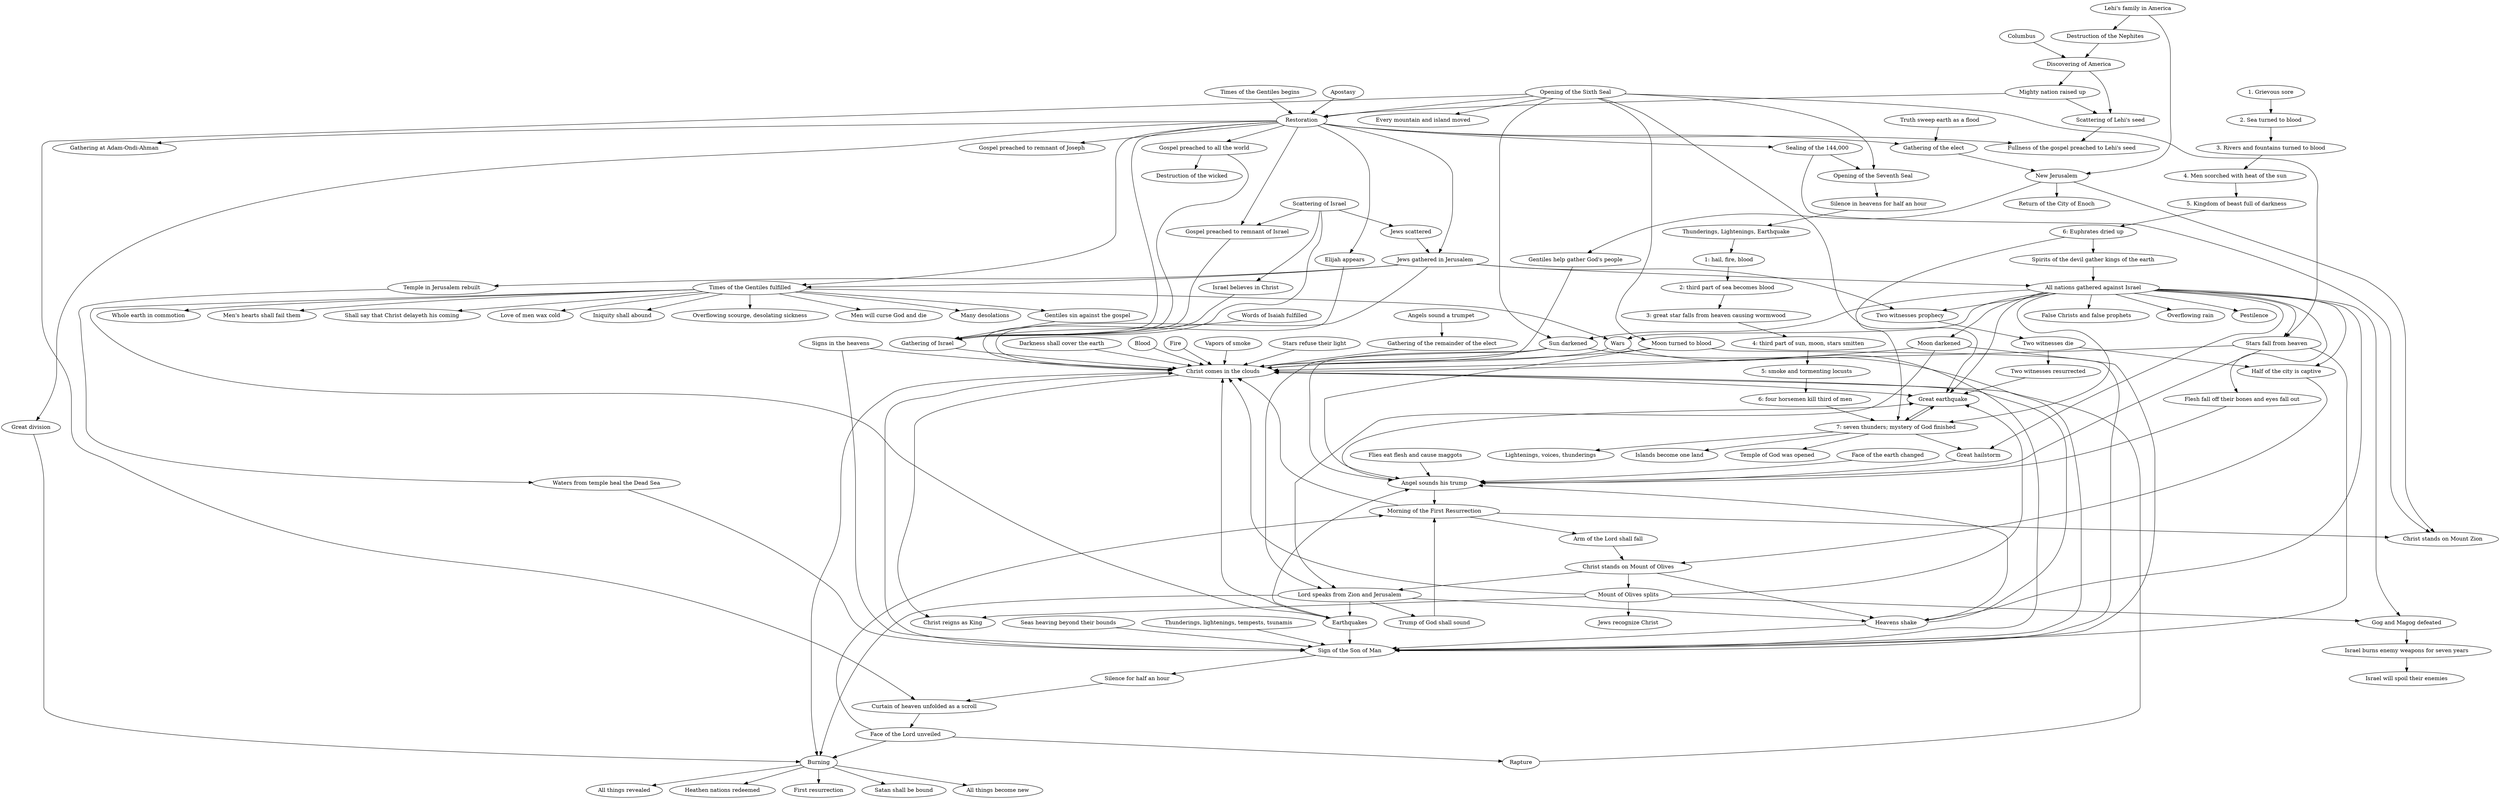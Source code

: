 digraph {
	"Opening of the Sixth Seal" -> "Restoration"
	"Apostasy" -> "Restoration"
	"Mighty nation raised up" -> "Restoration"
	"Times of the Gentiles begins" -> "Restoration"
	"Restoration" -> "Gathering of Israel"
	"Restoration" -> "Elijah appears"
	"Restoration" -> "Sealing of the 144,000"
	"Restoration" -> "Fullness of the gospel preached to Lehi's seed"
	"Restoration" -> "Great division"
	"Restoration" -> "Gospel preached to remnant of Joseph"
	"Restoration" -> "Gospel preached to remnant of Israel"
	"Restoration" -> "Gathering of the elect"
	"Restoration" -> "Gospel preached to all the world"
	"Restoration" -> "Times of the Gentiles fulfilled"
	"Restoration" -> "Jews gathered in Jerusalem"
	"Restoration" -> "Gathering at Adam-Ondi-Ahman"
	"Scattering of Israel" -> "Gathering of Israel"
	"Israel believes in Christ" -> "Gathering of Israel"
	"Gospel preached to remnant of Israel" -> "Gathering of Israel"
	"Gentiles sin against the gospel" -> "Gathering of Israel"
	"Words of Isaiah fulfilled" -> "Gathering of Israel"
	"Gospel preached to all the world" -> "Gathering of Israel"
	"Gathering of Israel" -> "Christ comes in the clouds"
	"Scattering of Israel" -> "Israel believes in Christ"
	"Scattering of Israel" -> "Gospel preached to remnant of Israel"
	"Scattering of Israel" -> "Jews scattered"
	"Jews scattered" -> "Jews gathered in Jerusalem"
	"Jews gathered in Jerusalem" -> "Times of the Gentiles fulfilled"
	"Jews gathered in Jerusalem" -> "Two witnesses prophecy"
	"Jews gathered in Jerusalem" -> "Temple in Jerusalem rebuilt"
	"Jews gathered in Jerusalem" -> "All nations gathered against Israel"
	"Jews gathered in Jerusalem" -> "Christ comes in the clouds"
	"Spirits of the devil gather kings of the earth" -> "All nations gathered against Israel"
	"All nations gathered against Israel" -> "Great hailstorm"
	"All nations gathered against Israel" -> "Great earthquake"
	"All nations gathered against Israel" -> "Overflowing rain"
	"All nations gathered against Israel" -> "Pestilence"
	"All nations gathered against Israel" -> "Gog and Magog defeated"
	"All nations gathered against Israel" -> "Half of the city is captive"
	"All nations gathered against Israel" -> "Flesh fall off their bones and eyes fall out"
	"All nations gathered against Israel" -> "Two witnesses prophecy"
	"All nations gathered against Israel" -> "7: seven thunders; mystery of God finished"
	"All nations gathered against Israel" -> "Sun darkened"
	"All nations gathered against Israel" -> "Moon darkened"
	"All nations gathered against Israel" -> "False Christs and false prophets"
	"All nations gathered against Israel" -> "Wars"
	"All nations gathered against Israel" -> "Stars fall from heaven"
	"All nations gathered against Israel" -> "Heavens shake"
	"7: seven thunders; mystery of God finished" -> "Great hailstorm"
	"Great hailstorm" -> "Angel sounds his trump"
	"Opening of the Sixth Seal" -> "Great earthquake"
	"Two witnesses resurrected" -> "Great earthquake"
	"7: seven thunders; mystery of God finished" -> "Great earthquake"
	"Angel sounds his trump" -> "Great earthquake"
	"Mount of Olives splits" -> "Great earthquake"
	"Christ comes in the clouds" -> "Great earthquake"
	"Great earthquake" -> "7: seven thunders; mystery of God finished"
	"Mount of Olives splits" -> "Gog and Magog defeated"
	"Gog and Magog defeated" -> "Israel burns enemy weapons for seven years"
	"Israel burns enemy weapons for seven years" -> "Israel will spoil their enemies"
	"Opening of the Sixth Seal" -> "Sun darkened"
	"Sun darkened" -> "Lord speaks from Zion and Jerusalem"
	"Sun darkened" -> "Sign of the Son of Man"
	"Sun darkened" -> "Christ comes in the clouds"
	"Sun darkened" -> "Angel sounds his trump"
	"Opening of the Sixth Seal" -> "Moon turned to blood"
	"Moon turned to blood" -> "Angel sounds his trump"
	"Moon turned to blood" -> "Christ comes in the clouds"
	"Moon turned to blood" -> "Sign of the Son of Man"
	"Moon darkened" -> "Lord speaks from Zion and Jerusalem"
	"Moon darkened" -> "Sign of the Son of Man"
	"Moon darkened" -> "Christ comes in the clouds"
	"Christ stands on Mount of Olives" -> "Lord speaks from Zion and Jerusalem"
	"Lord speaks from Zion and Jerusalem" -> "Heavens shake"
	"Lord speaks from Zion and Jerusalem" -> "Earthquakes"
	"Lord speaks from Zion and Jerusalem" -> "Burning"
	"Lord speaks from Zion and Jerusalem" -> "Trump of God shall sound"
	"Christ stands on Mount of Olives" -> "Heavens shake"
	"Heavens shake" -> "Sign of the Son of Man"
	"Heavens shake" -> "Christ comes in the clouds"
	"Heavens shake" -> "Angel sounds his trump"
	"Times of the Gentiles fulfilled" -> "Earthquakes"
	"Earthquakes" -> "Angel sounds his trump"
	"Earthquakes" -> "Christ comes in the clouds"
	"Earthquakes" -> "Sign of the Son of Man"
	"Two witnesses die" -> "Half of the city is captive"
	"Half of the city is captive" -> "Christ stands on Mount of Olives"
	"Arm of the Lord shall fall" -> "Christ stands on Mount of Olives"
	"Christ stands on Mount of Olives" -> "Mount of Olives splits"
	"Mount of Olives splits" -> "Christ reigns as King"
	"Mount of Olives splits" -> "Christ comes in the clouds"
	"Mount of Olives splits" -> "Jews recognize Christ"
	"Christ comes in the clouds" -> "Christ reigns as King"
	"Flesh fall off their bones and eyes fall out" -> "Angel sounds his trump"
	"Sign of the Son of Man" -> "Christ comes in the clouds"
	"Gathering of the remainder of the elect" -> "Christ comes in the clouds"
	"Stars fall from heaven" -> "Christ comes in the clouds"
	"Signs in the heavens" -> "Christ comes in the clouds"
	"Rapture" -> "Christ comes in the clouds"
	"Morning of the First Resurrection" -> "Christ comes in the clouds"
	"Gentiles help gather God's people" -> "Christ comes in the clouds"
	"Stars refuse their light" -> "Christ comes in the clouds"
	"Wars" -> "Christ comes in the clouds"
	"Darkness shall cover the earth" -> "Christ comes in the clouds"
	"Elijah appears" -> "Christ comes in the clouds"
	"Blood" -> "Christ comes in the clouds"
	"Fire" -> "Christ comes in the clouds"
	"Vapors of smoke" -> "Christ comes in the clouds"
	"Christ comes in the clouds" -> "Burning"
	"Times of the Gentiles fulfilled" -> "Wars"
	"Wars" -> "Sign of the Son of Man"
	"Gospel preached to all the world" -> "Destruction of the wicked"
	"Opening of the Sixth Seal" -> "Stars fall from heaven"
	"Stars fall from heaven" -> "Sign of the Son of Man"
	"Stars fall from heaven" -> "Angel sounds his trump"
	"Waters from temple heal the Dead Sea" -> "Sign of the Son of Man"
	"Signs in the heavens" -> "Sign of the Son of Man"
	"Seas heaving beyond their bounds" -> "Sign of the Son of Man"
	"Thunderings, lightenings, tempests, tsunamis" -> "Sign of the Son of Man"
	"Sign of the Son of Man" -> "Silence for half an hour"
	"Angels sound a trumpet" -> "Gathering of the remainder of the elect"
	"Face of the Lord unveiled" -> "Rapture"
	"Angel sounds his trump" -> "Morning of the First Resurrection"
	"Trump of God shall sound" -> "Morning of the First Resurrection"
	"Face of the Lord unveiled" -> "Morning of the First Resurrection"
	"Morning of the First Resurrection" -> "Arm of the Lord shall fall"
	"Morning of the First Resurrection" -> "Christ stands on Mount Zion"
	"Opening of the Sixth Seal" -> "Curtain of heaven unfolded as a scroll"
	"Opening of the Sixth Seal" -> "Every mountain and island moved"
	"Opening of the Sixth Seal" -> "Opening of the Seventh Seal"
	"Silence for half an hour" -> "Curtain of heaven unfolded as a scroll"
	"Curtain of heaven unfolded as a scroll" -> "Face of the Lord unveiled"
	"Sealing of the 144,000" -> "Opening of the Seventh Seal"
	"Sealing of the 144,000" -> "Christ stands on Mount Zion"
	"Opening of the Seventh Seal" -> "Silence in heavens for half an hour"
	"Silence in heavens for half an hour" -> "Thunderings, Lightenings, Earthquake"
	"Thunderings, Lightenings, Earthquake" -> "1: hail, fire, blood"
	"1: hail, fire, blood" -> "2: third part of sea becomes blood"
	"2: third part of sea becomes blood" -> "3: great star falls from heaven causing wormwood"
	"3: great star falls from heaven causing wormwood" -> "4: third part of sun, moon, stars smitten"
	"4: third part of sun, moon, stars smitten" -> "5: smoke and tormenting locusts"
	"5: smoke and tormenting locusts" -> "6: four horsemen kill third of men"
	"6: four horsemen kill third of men" -> "7: seven thunders; mystery of God finished"
	"6: Euphrates dried up" -> "7: seven thunders; mystery of God finished"
	"7: seven thunders; mystery of God finished" -> "Temple of God was opened"
	"7: seven thunders; mystery of God finished" -> "Lightenings, voices, thunderings"
	"7: seven thunders; mystery of God finished" -> "Islands become one land"
	"Two witnesses prophecy" -> "Two witnesses die"
	"Two witnesses die" -> "Two witnesses resurrected"
	"New Jerusalem" -> "Christ stands on Mount Zion"
	"1. Grievous sore" -> "2. Sea turned to blood"
	"2. Sea turned to blood" -> "3. Rivers and fountains turned to blood"
	"3. Rivers and fountains turned to blood" -> "4. Men scorched with heat of the sun"
	"4. Men scorched with heat of the sun" -> "5. Kingdom of beast full of darkness"
	"5. Kingdom of beast full of darkness" -> "6: Euphrates dried up"
	"6: Euphrates dried up" -> "Spirits of the devil gather kings of the earth"
	"Lehi's family in America" -> "Destruction of the Nephites"
	"Lehi's family in America" -> "New Jerusalem"
	"Destruction of the Nephites" -> "Discovering of America"
	"Columbus" -> "Discovering of America"
	"Discovering of America" -> "Scattering of Lehi's seed"
	"Discovering of America" -> "Mighty nation raised up"
	"Mighty nation raised up" -> "Scattering of Lehi's seed"
	"Scattering of Lehi's seed" -> "Fullness of the gospel preached to Lehi's seed"
	"Great division" -> "Burning"
	"Face of the Lord unveiled" -> "Burning"
	"Burning" -> "All things revealed"
	"Burning" -> "Heathen nations redeemed"
	"Burning" -> "First resurrection"
	"Burning" -> "Satan shall be bound"
	"Burning" -> "All things become new"
	"Times of the Gentiles fulfilled" -> "Gentiles sin against the gospel"
	"Times of the Gentiles fulfilled" -> "Whole earth in commotion"
	"Times of the Gentiles fulfilled" -> "Men's hearts shall fail them"
	"Times of the Gentiles fulfilled" -> "Shall say that Christ delayeth his coming"
	"Times of the Gentiles fulfilled" -> "Love of men wax cold"
	"Times of the Gentiles fulfilled" -> "Iniquity shall abound"
	"Times of the Gentiles fulfilled" -> "Overflowing scourge, desolating sickness"
	"Times of the Gentiles fulfilled" -> "Men will curse God and die"
	"Times of the Gentiles fulfilled" -> "Many desolations"
	"Gathering of the elect" -> "New Jerusalem"
	"New Jerusalem" -> "Gentiles help gather God's people"
	"New Jerusalem" -> "Return of the City of Enoch"
	"Truth sweep earth as a flood" -> "Gathering of the elect"
	"Flies eat flesh and cause maggots" -> "Angel sounds his trump"
	"Face of the earth changed" -> "Angel sounds his trump"
	"Temple in Jerusalem rebuilt" -> "Waters from temple heal the Dead Sea"
}